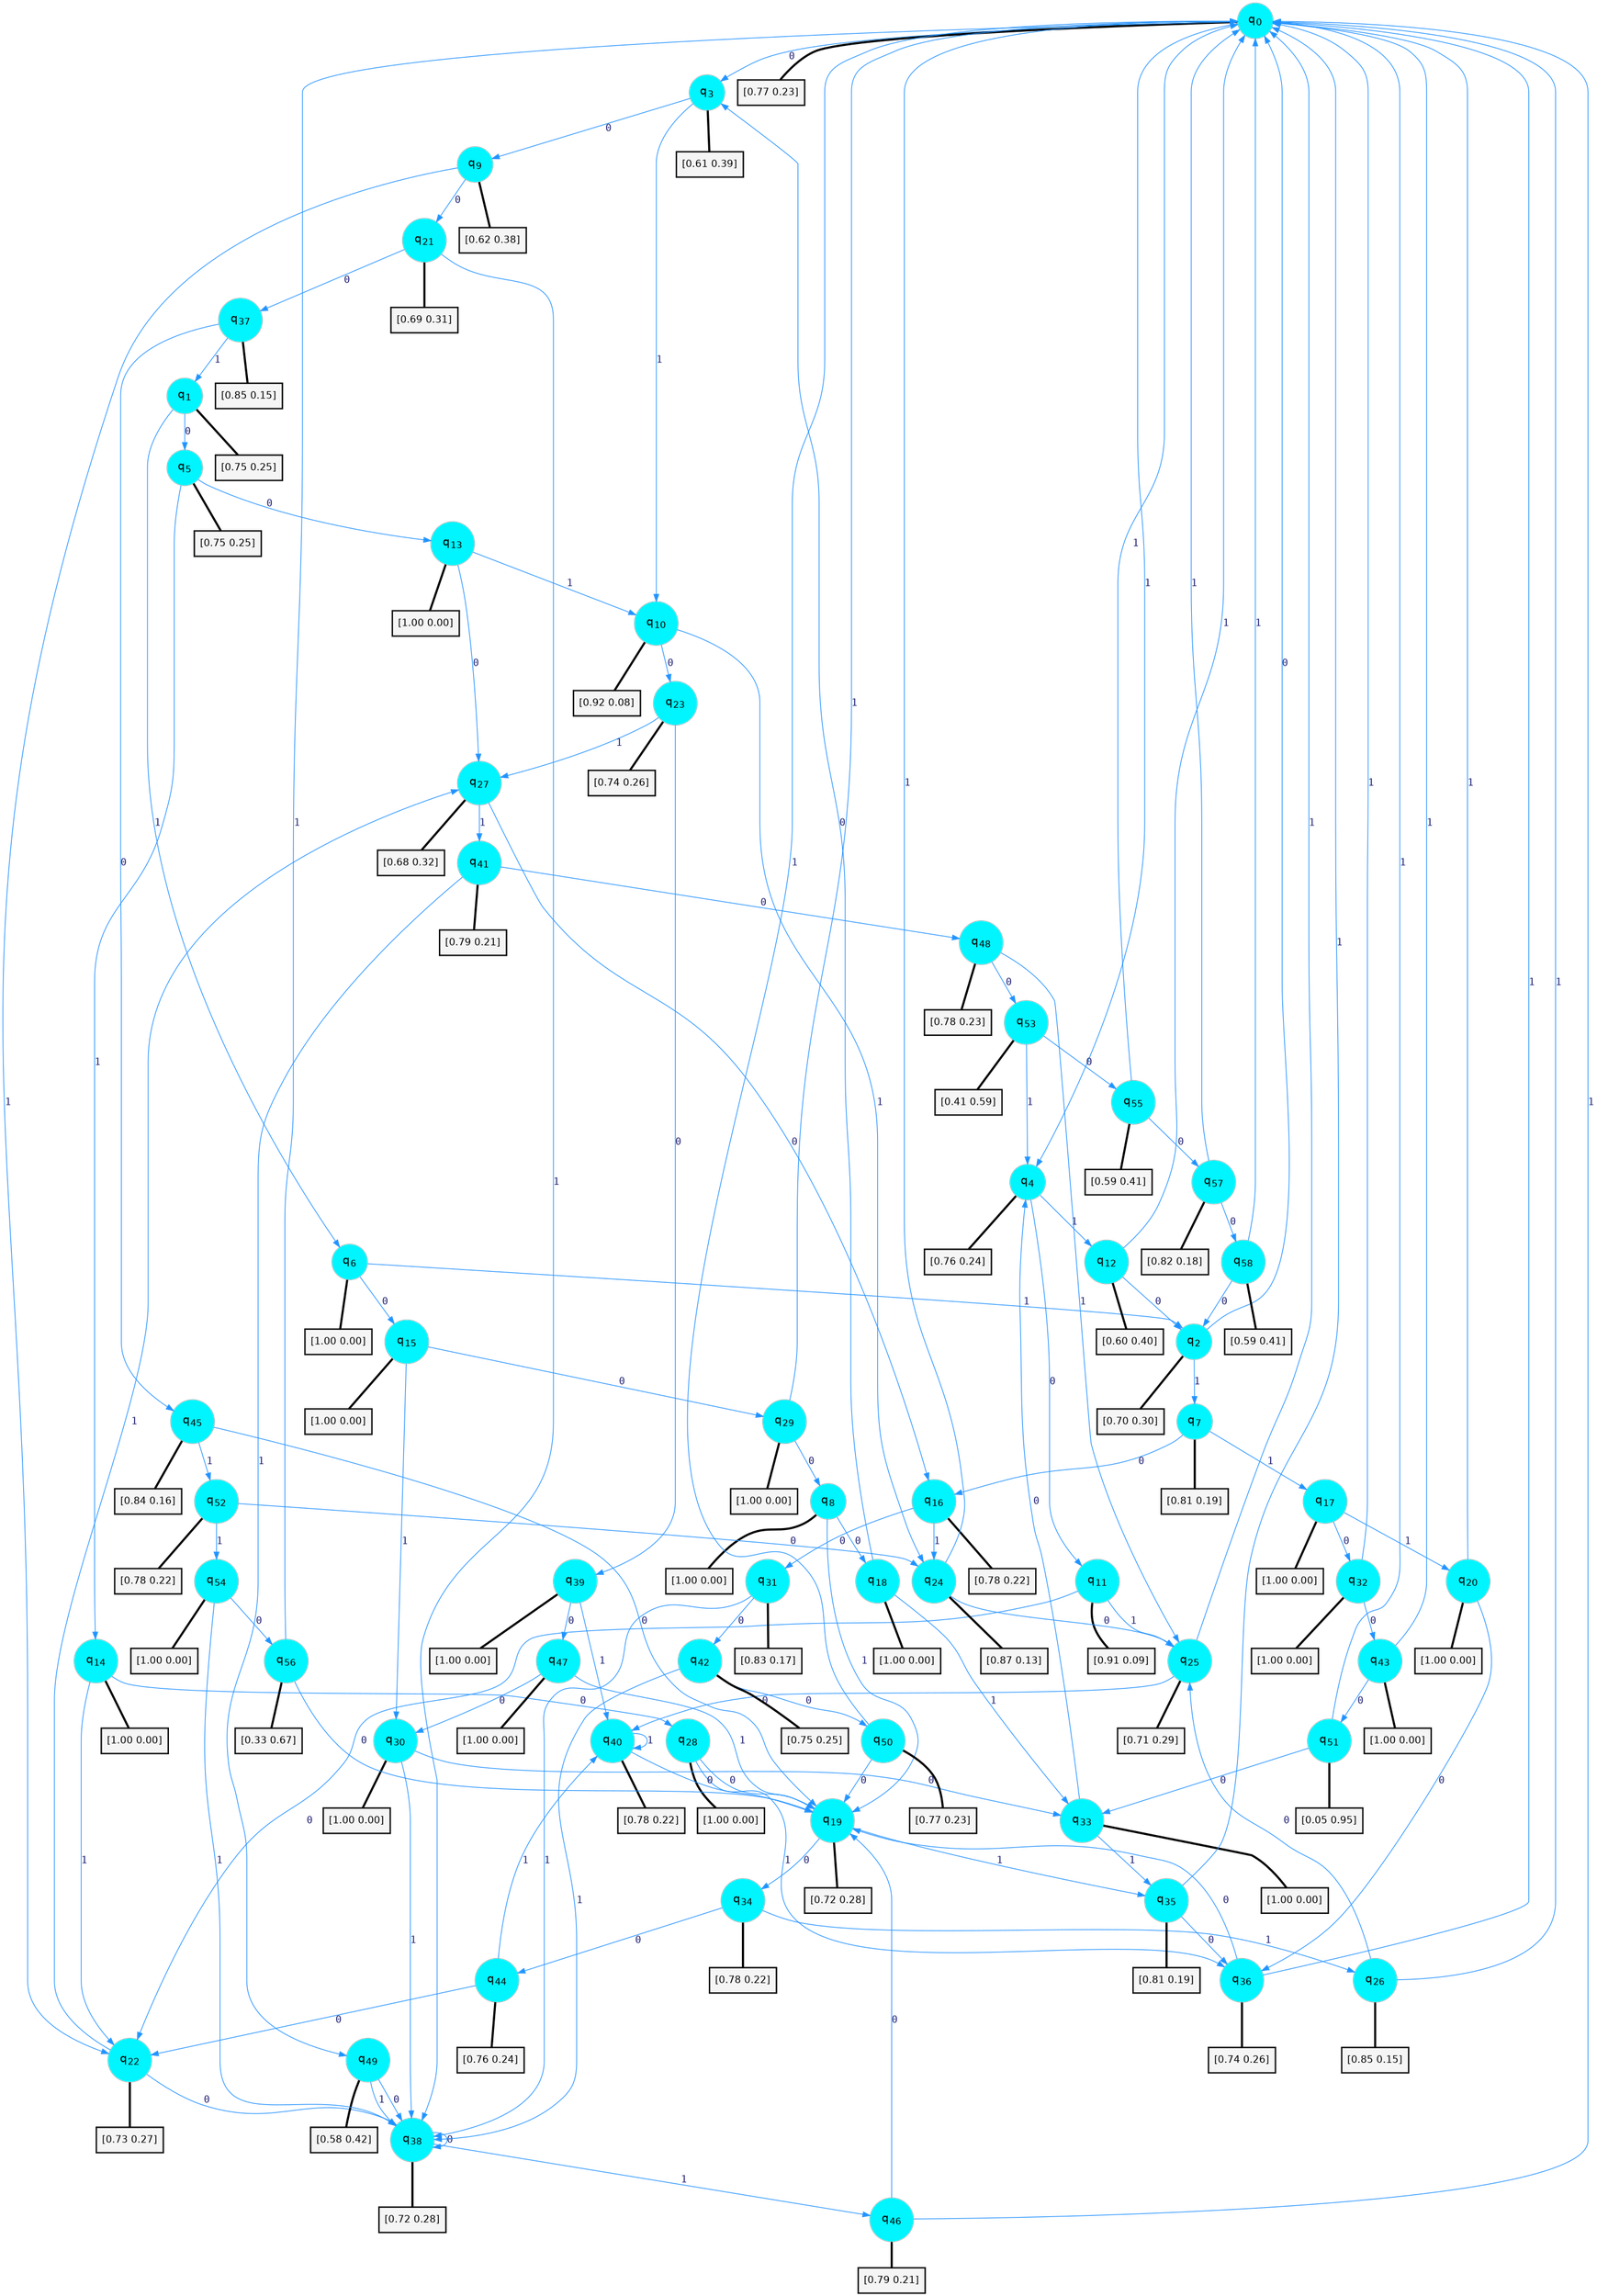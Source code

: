 digraph G {
graph [
bgcolor=transparent, dpi=300, rankdir=TD, size="40,25"];
node [
color=gray, fillcolor=turquoise1, fontcolor=black, fontname=Helvetica, fontsize=16, fontweight=bold, shape=circle, style=filled];
edge [
arrowsize=1, color=dodgerblue1, fontcolor=midnightblue, fontname=courier, fontweight=bold, penwidth=1, style=solid, weight=20];
0[label=<q<SUB>0</SUB>>];
1[label=<q<SUB>1</SUB>>];
2[label=<q<SUB>2</SUB>>];
3[label=<q<SUB>3</SUB>>];
4[label=<q<SUB>4</SUB>>];
5[label=<q<SUB>5</SUB>>];
6[label=<q<SUB>6</SUB>>];
7[label=<q<SUB>7</SUB>>];
8[label=<q<SUB>8</SUB>>];
9[label=<q<SUB>9</SUB>>];
10[label=<q<SUB>10</SUB>>];
11[label=<q<SUB>11</SUB>>];
12[label=<q<SUB>12</SUB>>];
13[label=<q<SUB>13</SUB>>];
14[label=<q<SUB>14</SUB>>];
15[label=<q<SUB>15</SUB>>];
16[label=<q<SUB>16</SUB>>];
17[label=<q<SUB>17</SUB>>];
18[label=<q<SUB>18</SUB>>];
19[label=<q<SUB>19</SUB>>];
20[label=<q<SUB>20</SUB>>];
21[label=<q<SUB>21</SUB>>];
22[label=<q<SUB>22</SUB>>];
23[label=<q<SUB>23</SUB>>];
24[label=<q<SUB>24</SUB>>];
25[label=<q<SUB>25</SUB>>];
26[label=<q<SUB>26</SUB>>];
27[label=<q<SUB>27</SUB>>];
28[label=<q<SUB>28</SUB>>];
29[label=<q<SUB>29</SUB>>];
30[label=<q<SUB>30</SUB>>];
31[label=<q<SUB>31</SUB>>];
32[label=<q<SUB>32</SUB>>];
33[label=<q<SUB>33</SUB>>];
34[label=<q<SUB>34</SUB>>];
35[label=<q<SUB>35</SUB>>];
36[label=<q<SUB>36</SUB>>];
37[label=<q<SUB>37</SUB>>];
38[label=<q<SUB>38</SUB>>];
39[label=<q<SUB>39</SUB>>];
40[label=<q<SUB>40</SUB>>];
41[label=<q<SUB>41</SUB>>];
42[label=<q<SUB>42</SUB>>];
43[label=<q<SUB>43</SUB>>];
44[label=<q<SUB>44</SUB>>];
45[label=<q<SUB>45</SUB>>];
46[label=<q<SUB>46</SUB>>];
47[label=<q<SUB>47</SUB>>];
48[label=<q<SUB>48</SUB>>];
49[label=<q<SUB>49</SUB>>];
50[label=<q<SUB>50</SUB>>];
51[label=<q<SUB>51</SUB>>];
52[label=<q<SUB>52</SUB>>];
53[label=<q<SUB>53</SUB>>];
54[label=<q<SUB>54</SUB>>];
55[label=<q<SUB>55</SUB>>];
56[label=<q<SUB>56</SUB>>];
57[label=<q<SUB>57</SUB>>];
58[label=<q<SUB>58</SUB>>];
59[label="[0.77 0.23]", shape=box,fontcolor=black, fontname=Helvetica, fontsize=14, penwidth=2, fillcolor=whitesmoke,color=black];
60[label="[0.75 0.25]", shape=box,fontcolor=black, fontname=Helvetica, fontsize=14, penwidth=2, fillcolor=whitesmoke,color=black];
61[label="[0.70 0.30]", shape=box,fontcolor=black, fontname=Helvetica, fontsize=14, penwidth=2, fillcolor=whitesmoke,color=black];
62[label="[0.61 0.39]", shape=box,fontcolor=black, fontname=Helvetica, fontsize=14, penwidth=2, fillcolor=whitesmoke,color=black];
63[label="[0.76 0.24]", shape=box,fontcolor=black, fontname=Helvetica, fontsize=14, penwidth=2, fillcolor=whitesmoke,color=black];
64[label="[0.75 0.25]", shape=box,fontcolor=black, fontname=Helvetica, fontsize=14, penwidth=2, fillcolor=whitesmoke,color=black];
65[label="[1.00 0.00]", shape=box,fontcolor=black, fontname=Helvetica, fontsize=14, penwidth=2, fillcolor=whitesmoke,color=black];
66[label="[0.81 0.19]", shape=box,fontcolor=black, fontname=Helvetica, fontsize=14, penwidth=2, fillcolor=whitesmoke,color=black];
67[label="[1.00 0.00]", shape=box,fontcolor=black, fontname=Helvetica, fontsize=14, penwidth=2, fillcolor=whitesmoke,color=black];
68[label="[0.62 0.38]", shape=box,fontcolor=black, fontname=Helvetica, fontsize=14, penwidth=2, fillcolor=whitesmoke,color=black];
69[label="[0.92 0.08]", shape=box,fontcolor=black, fontname=Helvetica, fontsize=14, penwidth=2, fillcolor=whitesmoke,color=black];
70[label="[0.91 0.09]", shape=box,fontcolor=black, fontname=Helvetica, fontsize=14, penwidth=2, fillcolor=whitesmoke,color=black];
71[label="[0.60 0.40]", shape=box,fontcolor=black, fontname=Helvetica, fontsize=14, penwidth=2, fillcolor=whitesmoke,color=black];
72[label="[1.00 0.00]", shape=box,fontcolor=black, fontname=Helvetica, fontsize=14, penwidth=2, fillcolor=whitesmoke,color=black];
73[label="[1.00 0.00]", shape=box,fontcolor=black, fontname=Helvetica, fontsize=14, penwidth=2, fillcolor=whitesmoke,color=black];
74[label="[1.00 0.00]", shape=box,fontcolor=black, fontname=Helvetica, fontsize=14, penwidth=2, fillcolor=whitesmoke,color=black];
75[label="[0.78 0.22]", shape=box,fontcolor=black, fontname=Helvetica, fontsize=14, penwidth=2, fillcolor=whitesmoke,color=black];
76[label="[1.00 0.00]", shape=box,fontcolor=black, fontname=Helvetica, fontsize=14, penwidth=2, fillcolor=whitesmoke,color=black];
77[label="[1.00 0.00]", shape=box,fontcolor=black, fontname=Helvetica, fontsize=14, penwidth=2, fillcolor=whitesmoke,color=black];
78[label="[0.72 0.28]", shape=box,fontcolor=black, fontname=Helvetica, fontsize=14, penwidth=2, fillcolor=whitesmoke,color=black];
79[label="[1.00 0.00]", shape=box,fontcolor=black, fontname=Helvetica, fontsize=14, penwidth=2, fillcolor=whitesmoke,color=black];
80[label="[0.69 0.31]", shape=box,fontcolor=black, fontname=Helvetica, fontsize=14, penwidth=2, fillcolor=whitesmoke,color=black];
81[label="[0.73 0.27]", shape=box,fontcolor=black, fontname=Helvetica, fontsize=14, penwidth=2, fillcolor=whitesmoke,color=black];
82[label="[0.74 0.26]", shape=box,fontcolor=black, fontname=Helvetica, fontsize=14, penwidth=2, fillcolor=whitesmoke,color=black];
83[label="[0.87 0.13]", shape=box,fontcolor=black, fontname=Helvetica, fontsize=14, penwidth=2, fillcolor=whitesmoke,color=black];
84[label="[0.71 0.29]", shape=box,fontcolor=black, fontname=Helvetica, fontsize=14, penwidth=2, fillcolor=whitesmoke,color=black];
85[label="[0.85 0.15]", shape=box,fontcolor=black, fontname=Helvetica, fontsize=14, penwidth=2, fillcolor=whitesmoke,color=black];
86[label="[0.68 0.32]", shape=box,fontcolor=black, fontname=Helvetica, fontsize=14, penwidth=2, fillcolor=whitesmoke,color=black];
87[label="[1.00 0.00]", shape=box,fontcolor=black, fontname=Helvetica, fontsize=14, penwidth=2, fillcolor=whitesmoke,color=black];
88[label="[1.00 0.00]", shape=box,fontcolor=black, fontname=Helvetica, fontsize=14, penwidth=2, fillcolor=whitesmoke,color=black];
89[label="[1.00 0.00]", shape=box,fontcolor=black, fontname=Helvetica, fontsize=14, penwidth=2, fillcolor=whitesmoke,color=black];
90[label="[0.83 0.17]", shape=box,fontcolor=black, fontname=Helvetica, fontsize=14, penwidth=2, fillcolor=whitesmoke,color=black];
91[label="[1.00 0.00]", shape=box,fontcolor=black, fontname=Helvetica, fontsize=14, penwidth=2, fillcolor=whitesmoke,color=black];
92[label="[1.00 0.00]", shape=box,fontcolor=black, fontname=Helvetica, fontsize=14, penwidth=2, fillcolor=whitesmoke,color=black];
93[label="[0.78 0.22]", shape=box,fontcolor=black, fontname=Helvetica, fontsize=14, penwidth=2, fillcolor=whitesmoke,color=black];
94[label="[0.81 0.19]", shape=box,fontcolor=black, fontname=Helvetica, fontsize=14, penwidth=2, fillcolor=whitesmoke,color=black];
95[label="[0.74 0.26]", shape=box,fontcolor=black, fontname=Helvetica, fontsize=14, penwidth=2, fillcolor=whitesmoke,color=black];
96[label="[0.85 0.15]", shape=box,fontcolor=black, fontname=Helvetica, fontsize=14, penwidth=2, fillcolor=whitesmoke,color=black];
97[label="[0.72 0.28]", shape=box,fontcolor=black, fontname=Helvetica, fontsize=14, penwidth=2, fillcolor=whitesmoke,color=black];
98[label="[1.00 0.00]", shape=box,fontcolor=black, fontname=Helvetica, fontsize=14, penwidth=2, fillcolor=whitesmoke,color=black];
99[label="[0.78 0.22]", shape=box,fontcolor=black, fontname=Helvetica, fontsize=14, penwidth=2, fillcolor=whitesmoke,color=black];
100[label="[0.79 0.21]", shape=box,fontcolor=black, fontname=Helvetica, fontsize=14, penwidth=2, fillcolor=whitesmoke,color=black];
101[label="[0.75 0.25]", shape=box,fontcolor=black, fontname=Helvetica, fontsize=14, penwidth=2, fillcolor=whitesmoke,color=black];
102[label="[1.00 0.00]", shape=box,fontcolor=black, fontname=Helvetica, fontsize=14, penwidth=2, fillcolor=whitesmoke,color=black];
103[label="[0.76 0.24]", shape=box,fontcolor=black, fontname=Helvetica, fontsize=14, penwidth=2, fillcolor=whitesmoke,color=black];
104[label="[0.84 0.16]", shape=box,fontcolor=black, fontname=Helvetica, fontsize=14, penwidth=2, fillcolor=whitesmoke,color=black];
105[label="[0.79 0.21]", shape=box,fontcolor=black, fontname=Helvetica, fontsize=14, penwidth=2, fillcolor=whitesmoke,color=black];
106[label="[1.00 0.00]", shape=box,fontcolor=black, fontname=Helvetica, fontsize=14, penwidth=2, fillcolor=whitesmoke,color=black];
107[label="[0.78 0.23]", shape=box,fontcolor=black, fontname=Helvetica, fontsize=14, penwidth=2, fillcolor=whitesmoke,color=black];
108[label="[0.58 0.42]", shape=box,fontcolor=black, fontname=Helvetica, fontsize=14, penwidth=2, fillcolor=whitesmoke,color=black];
109[label="[0.77 0.23]", shape=box,fontcolor=black, fontname=Helvetica, fontsize=14, penwidth=2, fillcolor=whitesmoke,color=black];
110[label="[0.05 0.95]", shape=box,fontcolor=black, fontname=Helvetica, fontsize=14, penwidth=2, fillcolor=whitesmoke,color=black];
111[label="[0.78 0.22]", shape=box,fontcolor=black, fontname=Helvetica, fontsize=14, penwidth=2, fillcolor=whitesmoke,color=black];
112[label="[0.41 0.59]", shape=box,fontcolor=black, fontname=Helvetica, fontsize=14, penwidth=2, fillcolor=whitesmoke,color=black];
113[label="[1.00 0.00]", shape=box,fontcolor=black, fontname=Helvetica, fontsize=14, penwidth=2, fillcolor=whitesmoke,color=black];
114[label="[0.59 0.41]", shape=box,fontcolor=black, fontname=Helvetica, fontsize=14, penwidth=2, fillcolor=whitesmoke,color=black];
115[label="[0.33 0.67]", shape=box,fontcolor=black, fontname=Helvetica, fontsize=14, penwidth=2, fillcolor=whitesmoke,color=black];
116[label="[0.82 0.18]", shape=box,fontcolor=black, fontname=Helvetica, fontsize=14, penwidth=2, fillcolor=whitesmoke,color=black];
117[label="[0.59 0.41]", shape=box,fontcolor=black, fontname=Helvetica, fontsize=14, penwidth=2, fillcolor=whitesmoke,color=black];
0->3 [label=0];
0->4 [label=1];
0->59 [arrowhead=none, penwidth=3,color=black];
1->5 [label=0];
1->6 [label=1];
1->60 [arrowhead=none, penwidth=3,color=black];
2->0 [label=0];
2->7 [label=1];
2->61 [arrowhead=none, penwidth=3,color=black];
3->9 [label=0];
3->10 [label=1];
3->62 [arrowhead=none, penwidth=3,color=black];
4->11 [label=0];
4->12 [label=1];
4->63 [arrowhead=none, penwidth=3,color=black];
5->13 [label=0];
5->14 [label=1];
5->64 [arrowhead=none, penwidth=3,color=black];
6->15 [label=0];
6->2 [label=1];
6->65 [arrowhead=none, penwidth=3,color=black];
7->16 [label=0];
7->17 [label=1];
7->66 [arrowhead=none, penwidth=3,color=black];
8->18 [label=0];
8->19 [label=1];
8->67 [arrowhead=none, penwidth=3,color=black];
9->21 [label=0];
9->22 [label=1];
9->68 [arrowhead=none, penwidth=3,color=black];
10->23 [label=0];
10->24 [label=1];
10->69 [arrowhead=none, penwidth=3,color=black];
11->22 [label=0];
11->25 [label=1];
11->70 [arrowhead=none, penwidth=3,color=black];
12->2 [label=0];
12->0 [label=1];
12->71 [arrowhead=none, penwidth=3,color=black];
13->27 [label=0];
13->10 [label=1];
13->72 [arrowhead=none, penwidth=3,color=black];
14->28 [label=0];
14->22 [label=1];
14->73 [arrowhead=none, penwidth=3,color=black];
15->29 [label=0];
15->30 [label=1];
15->74 [arrowhead=none, penwidth=3,color=black];
16->31 [label=0];
16->24 [label=1];
16->75 [arrowhead=none, penwidth=3,color=black];
17->32 [label=0];
17->20 [label=1];
17->76 [arrowhead=none, penwidth=3,color=black];
18->3 [label=0];
18->33 [label=1];
18->77 [arrowhead=none, penwidth=3,color=black];
19->34 [label=0];
19->35 [label=1];
19->78 [arrowhead=none, penwidth=3,color=black];
20->36 [label=0];
20->0 [label=1];
20->79 [arrowhead=none, penwidth=3,color=black];
21->37 [label=0];
21->38 [label=1];
21->80 [arrowhead=none, penwidth=3,color=black];
22->38 [label=0];
22->27 [label=1];
22->81 [arrowhead=none, penwidth=3,color=black];
23->39 [label=0];
23->27 [label=1];
23->82 [arrowhead=none, penwidth=3,color=black];
24->25 [label=0];
24->0 [label=1];
24->83 [arrowhead=none, penwidth=3,color=black];
25->40 [label=0];
25->0 [label=1];
25->84 [arrowhead=none, penwidth=3,color=black];
26->25 [label=0];
26->0 [label=1];
26->85 [arrowhead=none, penwidth=3,color=black];
27->16 [label=0];
27->41 [label=1];
27->86 [arrowhead=none, penwidth=3,color=black];
28->19 [label=0];
28->36 [label=1];
28->87 [arrowhead=none, penwidth=3,color=black];
29->8 [label=0];
29->0 [label=1];
29->88 [arrowhead=none, penwidth=3,color=black];
30->33 [label=0];
30->38 [label=1];
30->89 [arrowhead=none, penwidth=3,color=black];
31->42 [label=0];
31->38 [label=1];
31->90 [arrowhead=none, penwidth=3,color=black];
32->43 [label=0];
32->0 [label=1];
32->91 [arrowhead=none, penwidth=3,color=black];
33->4 [label=0];
33->35 [label=1];
33->92 [arrowhead=none, penwidth=3,color=black];
34->44 [label=0];
34->26 [label=1];
34->93 [arrowhead=none, penwidth=3,color=black];
35->36 [label=0];
35->0 [label=1];
35->94 [arrowhead=none, penwidth=3,color=black];
36->19 [label=0];
36->0 [label=1];
36->95 [arrowhead=none, penwidth=3,color=black];
37->45 [label=0];
37->1 [label=1];
37->96 [arrowhead=none, penwidth=3,color=black];
38->38 [label=0];
38->46 [label=1];
38->97 [arrowhead=none, penwidth=3,color=black];
39->47 [label=0];
39->40 [label=1];
39->98 [arrowhead=none, penwidth=3,color=black];
40->19 [label=0];
40->40 [label=1];
40->99 [arrowhead=none, penwidth=3,color=black];
41->48 [label=0];
41->49 [label=1];
41->100 [arrowhead=none, penwidth=3,color=black];
42->50 [label=0];
42->38 [label=1];
42->101 [arrowhead=none, penwidth=3,color=black];
43->51 [label=0];
43->0 [label=1];
43->102 [arrowhead=none, penwidth=3,color=black];
44->22 [label=0];
44->40 [label=1];
44->103 [arrowhead=none, penwidth=3,color=black];
45->19 [label=0];
45->52 [label=1];
45->104 [arrowhead=none, penwidth=3,color=black];
46->19 [label=0];
46->0 [label=1];
46->105 [arrowhead=none, penwidth=3,color=black];
47->30 [label=0];
47->19 [label=1];
47->106 [arrowhead=none, penwidth=3,color=black];
48->53 [label=0];
48->25 [label=1];
48->107 [arrowhead=none, penwidth=3,color=black];
49->38 [label=0];
49->38 [label=1];
49->108 [arrowhead=none, penwidth=3,color=black];
50->19 [label=0];
50->0 [label=1];
50->109 [arrowhead=none, penwidth=3,color=black];
51->33 [label=0];
51->0 [label=1];
51->110 [arrowhead=none, penwidth=3,color=black];
52->24 [label=0];
52->54 [label=1];
52->111 [arrowhead=none, penwidth=3,color=black];
53->55 [label=0];
53->4 [label=1];
53->112 [arrowhead=none, penwidth=3,color=black];
54->56 [label=0];
54->38 [label=1];
54->113 [arrowhead=none, penwidth=3,color=black];
55->57 [label=0];
55->0 [label=1];
55->114 [arrowhead=none, penwidth=3,color=black];
56->19 [label=0];
56->0 [label=1];
56->115 [arrowhead=none, penwidth=3,color=black];
57->58 [label=0];
57->0 [label=1];
57->116 [arrowhead=none, penwidth=3,color=black];
58->2 [label=0];
58->0 [label=1];
58->117 [arrowhead=none, penwidth=3,color=black];
}
